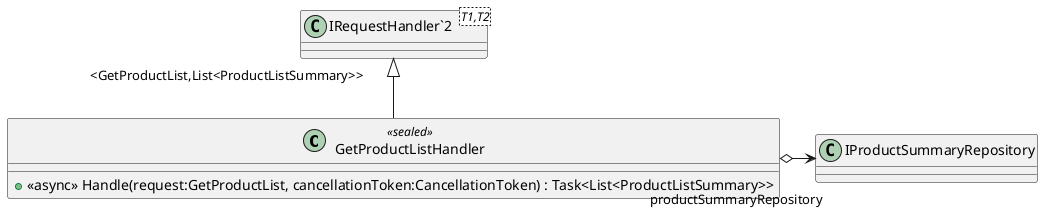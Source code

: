 @startuml
class GetProductListHandler <<sealed>> {
    + <<async>> Handle(request:GetProductList, cancellationToken:CancellationToken) : Task<List<ProductListSummary>>
}
class "IRequestHandler`2"<T1,T2> {
}
"IRequestHandler`2" "<GetProductList,List<ProductListSummary>>" <|-- GetProductListHandler
GetProductListHandler o-> "productSummaryRepository" IProductSummaryRepository
@enduml
